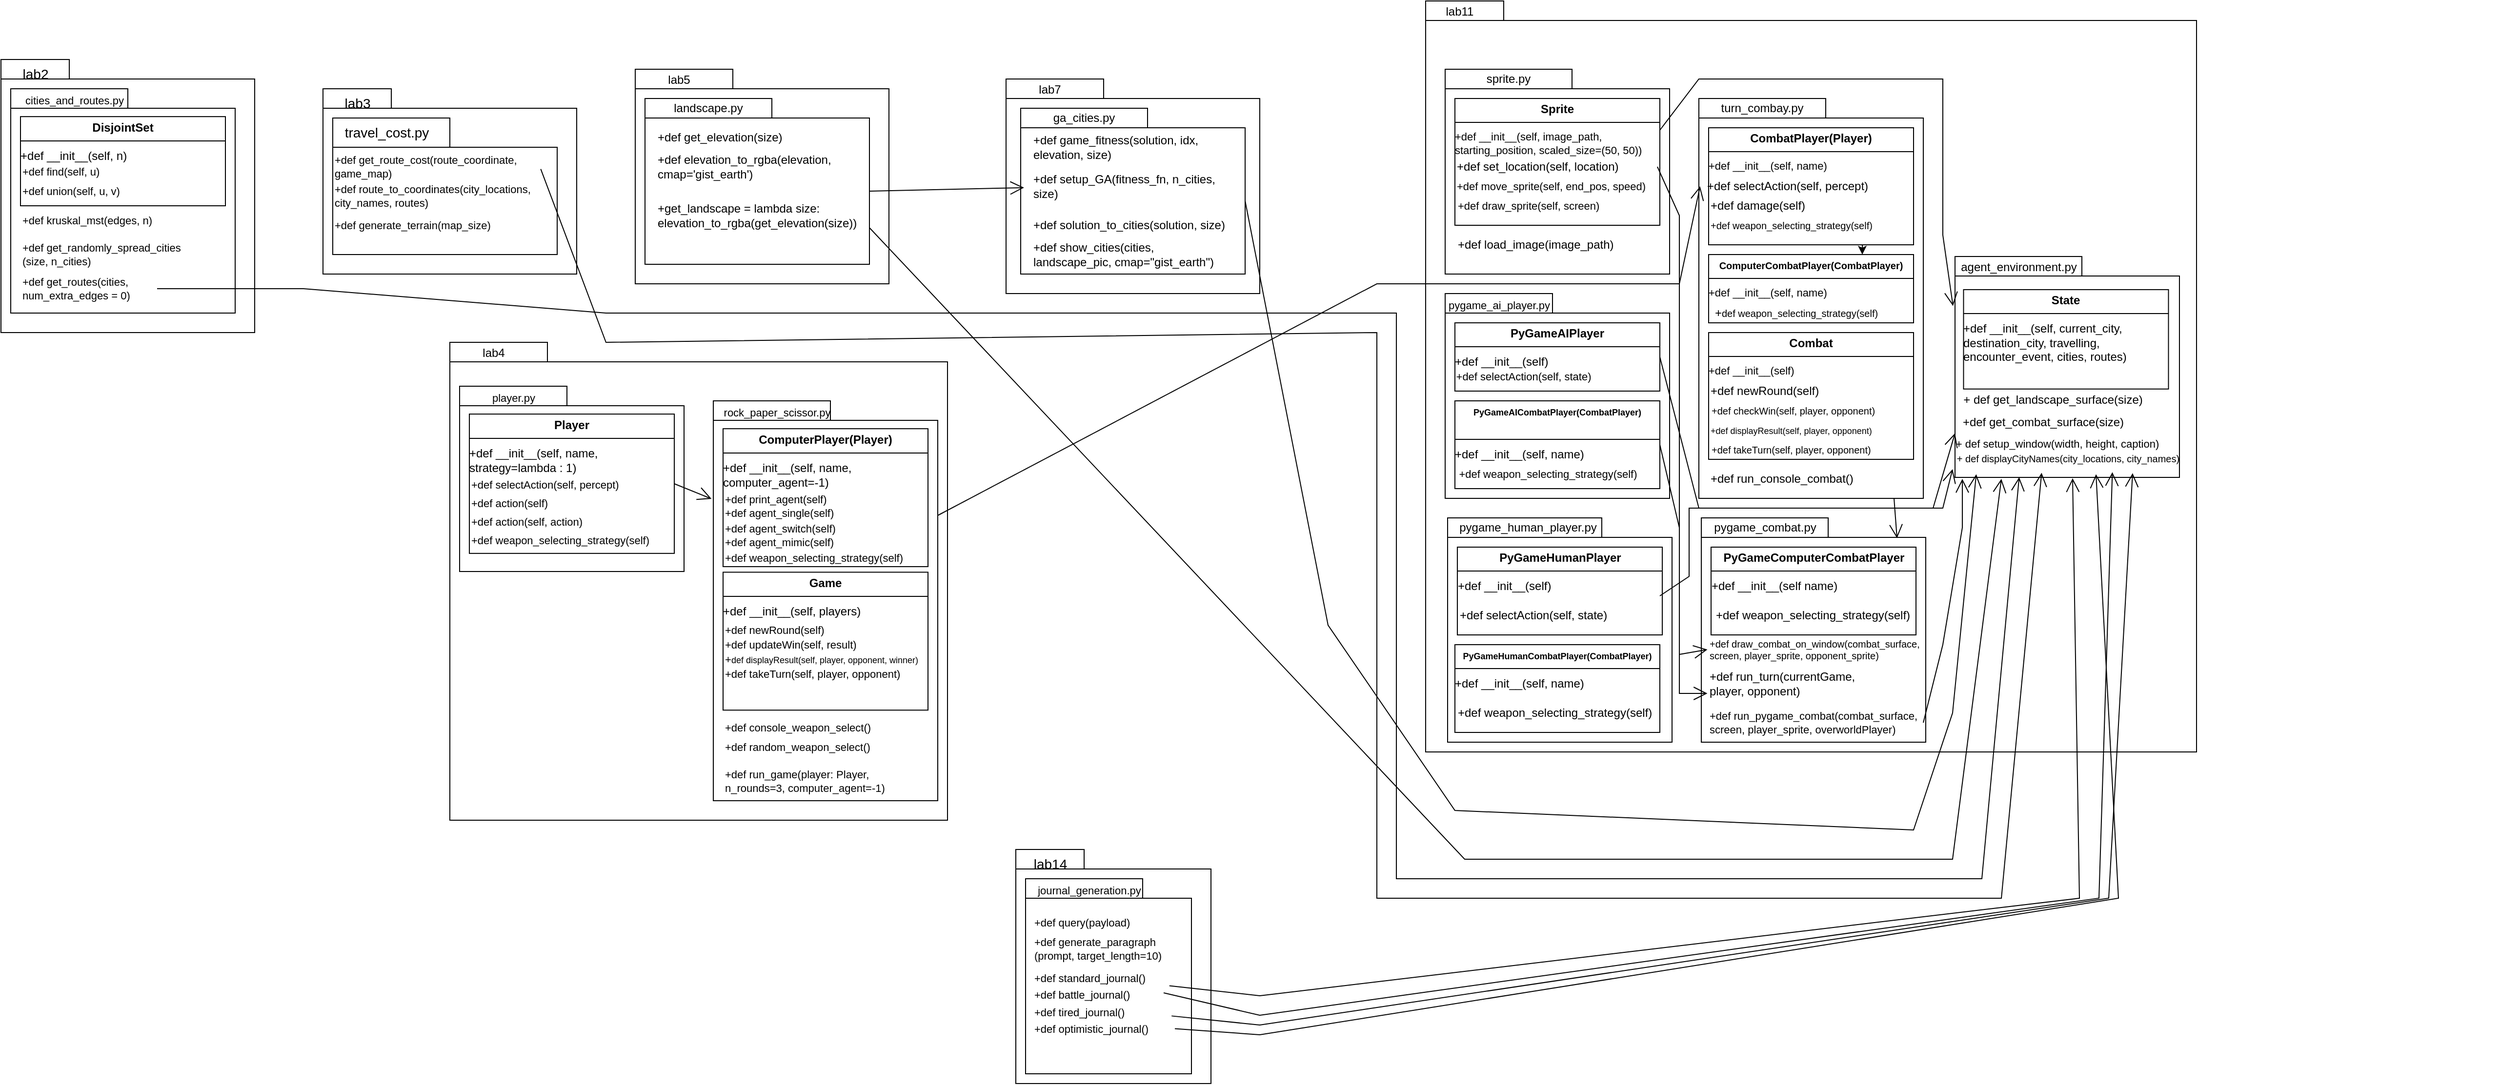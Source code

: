 <mxfile version="24.2.7" type="device">
  <diagram name="Page-1" id="Pq7JoGmmvYbmuzwW-NEc">
    <mxGraphModel dx="3042" dy="1775" grid="1" gridSize="10" guides="1" tooltips="1" connect="1" arrows="1" fold="1" page="1" pageScale="1" pageWidth="1400" pageHeight="850" background="none" math="0" shadow="0">
      <root>
        <mxCell id="0" />
        <mxCell id="1" parent="0" />
        <mxCell id="QbETPjDGimmRtafnQ3h--24" value="" style="shape=folder;fontStyle=1;spacingTop=10;tabWidth=100;tabHeight=20;tabPosition=left;html=1;whiteSpace=wrap;" parent="1" vertex="1">
          <mxGeometry x="180" y="-720" width="260" height="220" as="geometry" />
        </mxCell>
        <mxCell id="QbETPjDGimmRtafnQ3h--23" value="lab7" style="text;html=1;align=center;verticalAlign=middle;whiteSpace=wrap;rounded=0;labelBackgroundColor=none;" parent="1" vertex="1">
          <mxGeometry x="180" y="-720" width="90" height="22.647" as="geometry" />
        </mxCell>
        <mxCell id="MQrtHnw7HBdXNVvTiyRJ-1" value="" style="group;rounded=0;labelBackgroundColor=none;" parent="1" vertex="1" connectable="0">
          <mxGeometry x="195" y="-690" width="230" height="170" as="geometry" />
        </mxCell>
        <mxCell id="MQrtHnw7HBdXNVvTiyRJ-2" value="" style="shape=folder;fontStyle=0;spacingTop=10;tabWidth=130;tabHeight=20;tabPosition=left;html=1;whiteSpace=wrap;labelPosition=center;verticalLabelPosition=middle;align=center;verticalAlign=middle;horizontal=1;rounded=0;labelBackgroundColor=none;" parent="MQrtHnw7HBdXNVvTiyRJ-1" vertex="1">
          <mxGeometry width="230" height="170" as="geometry" />
        </mxCell>
        <mxCell id="MQrtHnw7HBdXNVvTiyRJ-3" value="ga_cities.py" style="text;html=1;align=center;verticalAlign=middle;whiteSpace=wrap;rounded=0;labelBackgroundColor=none;" parent="MQrtHnw7HBdXNVvTiyRJ-1" vertex="1">
          <mxGeometry x="20" width="90" height="20" as="geometry" />
        </mxCell>
        <mxCell id="MQrtHnw7HBdXNVvTiyRJ-4" value="+def game_fitness(solution, idx, elevation, size)" style="text;html=1;align=left;verticalAlign=middle;whiteSpace=wrap;rounded=0;labelBackgroundColor=none;" parent="MQrtHnw7HBdXNVvTiyRJ-1" vertex="1">
          <mxGeometry x="11.25" y="20" width="207.5" height="40" as="geometry" />
        </mxCell>
        <mxCell id="MQrtHnw7HBdXNVvTiyRJ-7" value="+def setup_GA(fitness_fn, n_cities, size)" style="text;html=1;align=left;verticalAlign=middle;whiteSpace=wrap;rounded=0;labelBackgroundColor=none;" parent="MQrtHnw7HBdXNVvTiyRJ-1" vertex="1">
          <mxGeometry x="11.25" y="60" width="207.5" height="40" as="geometry" />
        </mxCell>
        <mxCell id="MQrtHnw7HBdXNVvTiyRJ-8" value="+def solution_to_cities(solution, size)" style="text;html=1;align=left;verticalAlign=middle;whiteSpace=wrap;rounded=0;labelBackgroundColor=none;" parent="MQrtHnw7HBdXNVvTiyRJ-1" vertex="1">
          <mxGeometry x="11.25" y="100" width="207.5" height="40" as="geometry" />
        </mxCell>
        <mxCell id="MQrtHnw7HBdXNVvTiyRJ-9" value="+def show_cities(cities, landscape_pic, cmap=&quot;gist_earth&quot;)" style="text;html=1;align=left;verticalAlign=middle;whiteSpace=wrap;rounded=0;labelBackgroundColor=none;" parent="MQrtHnw7HBdXNVvTiyRJ-1" vertex="1">
          <mxGeometry x="11.25" y="130" width="207.5" height="40" as="geometry" />
        </mxCell>
        <mxCell id="QbETPjDGimmRtafnQ3h--4" value="" style="group" parent="1" vertex="1" connectable="0">
          <mxGeometry x="600" y="-800" width="1110" height="770" as="geometry" />
        </mxCell>
        <mxCell id="QbETPjDGimmRtafnQ3h--1" value="" style="shape=folder;fontStyle=1;spacingTop=10;tabWidth=80;tabHeight=20;tabPosition=left;html=1;whiteSpace=wrap;" parent="QbETPjDGimmRtafnQ3h--4" vertex="1">
          <mxGeometry x="10" width="790" height="770" as="geometry" />
        </mxCell>
        <mxCell id="QbETPjDGimmRtafnQ3h--2" value="lab11" style="text;html=1;align=center;verticalAlign=middle;whiteSpace=wrap;rounded=0;labelBackgroundColor=none;" parent="QbETPjDGimmRtafnQ3h--4" vertex="1">
          <mxGeometry width="90" height="22.647" as="geometry" />
        </mxCell>
        <mxCell id="68vm7HIRXwR0Qo9HQ-WT-5" value="" style="group;rounded=0;labelBackgroundColor=none;" parent="QbETPjDGimmRtafnQ3h--4" vertex="1" connectable="0">
          <mxGeometry x="540" y="261.996" width="252.5" height="226.471" as="geometry" />
        </mxCell>
        <mxCell id="Hhh66kB8SL7u1-UzRvsp-1" value="" style="shape=folder;fontStyle=0;spacingTop=10;tabWidth=130;tabHeight=20;tabPosition=left;html=1;whiteSpace=wrap;labelPosition=center;verticalLabelPosition=middle;align=center;verticalAlign=middle;horizontal=1;rounded=0;labelBackgroundColor=none;" parent="68vm7HIRXwR0Qo9HQ-WT-5" vertex="1">
          <mxGeometry x="12.5" width="230" height="226.471" as="geometry" />
        </mxCell>
        <mxCell id="Hhh66kB8SL7u1-UzRvsp-2" value="agent_environment.py" style="text;html=1;align=center;verticalAlign=middle;whiteSpace=wrap;rounded=0;labelBackgroundColor=none;" parent="68vm7HIRXwR0Qo9HQ-WT-5" vertex="1">
          <mxGeometry x="32.5" width="90" height="22.647" as="geometry" />
        </mxCell>
        <mxCell id="Hhh66kB8SL7u1-UzRvsp-4" value="+ def&amp;nbsp;get_landscape_surface(size)" style="text;html=1;align=center;verticalAlign=middle;whiteSpace=wrap;rounded=0;labelBackgroundColor=none;" parent="68vm7HIRXwR0Qo9HQ-WT-5" vertex="1">
          <mxGeometry x="12.5" y="135.882" width="200" height="22.647" as="geometry" />
        </mxCell>
        <mxCell id="Hhh66kB8SL7u1-UzRvsp-5" value="+def get_combat_surface(size)" style="text;html=1;align=center;verticalAlign=middle;whiteSpace=wrap;rounded=0;labelBackgroundColor=none;" parent="68vm7HIRXwR0Qo9HQ-WT-5" vertex="1">
          <mxGeometry x="12.5" y="158.529" width="180" height="22.647" as="geometry" />
        </mxCell>
        <mxCell id="Hhh66kB8SL7u1-UzRvsp-7" value="+&amp;nbsp;def setup_window(width, height, caption)" style="text;html=1;align=center;verticalAlign=middle;whiteSpace=wrap;rounded=0;fontSize=11;labelBackgroundColor=none;" parent="68vm7HIRXwR0Qo9HQ-WT-5" vertex="1">
          <mxGeometry y="181.176" width="235" height="22.647" as="geometry" />
        </mxCell>
        <mxCell id="68vm7HIRXwR0Qo9HQ-WT-1" value="+ def displayCityNames(city_locations, city_names)" style="text;html=1;align=center;verticalAlign=middle;resizable=0;points=[];autosize=1;strokeColor=none;fillColor=none;fontSize=10;rounded=0;labelBackgroundColor=none;" parent="68vm7HIRXwR0Qo9HQ-WT-5" vertex="1">
          <mxGeometry x="2.5" y="192.5" width="250" height="30" as="geometry" />
        </mxCell>
        <mxCell id="68vm7HIRXwR0Qo9HQ-WT-4" value="&lt;p style=&quot;margin:0px;margin-top:4px;text-align:center;&quot;&gt;&lt;b&gt;State&lt;/b&gt;&lt;/p&gt;&lt;hr size=&quot;1&quot; style=&quot;border-style:solid;&quot;&gt;&lt;div style=&quot;height:2px;&quot;&gt;&lt;/div&gt;&lt;div style=&quot;height:2px;&quot;&gt;&lt;div style=&quot;height:2px;&quot;&gt;+def __init__(self, current_city, destination_city, travelling, encounter_event, cities, routes)&lt;br&gt;&lt;/div&gt;&lt;/div&gt;" style="verticalAlign=top;align=left;overflow=fill;html=1;whiteSpace=wrap;rounded=0;labelBackgroundColor=none;" parent="68vm7HIRXwR0Qo9HQ-WT-5" vertex="1">
          <mxGeometry x="21.25" y="33.971" width="210" height="101.912" as="geometry" />
        </mxCell>
        <mxCell id="OdZiNTE_3nfjODVpwPW9-5" value="" style="group;rounded=0;labelBackgroundColor=none;" parent="QbETPjDGimmRtafnQ3h--4" vertex="1" connectable="0">
          <mxGeometry x="30" y="70" width="230" height="210" as="geometry" />
        </mxCell>
        <mxCell id="YKT-xSOGHmA6UiS2wImY-12" value="" style="shape=folder;fontStyle=0;spacingTop=10;tabWidth=130;tabHeight=20;tabPosition=left;html=1;whiteSpace=wrap;labelPosition=center;verticalLabelPosition=middle;align=center;verticalAlign=middle;horizontal=1;rounded=0;labelBackgroundColor=none;" parent="OdZiNTE_3nfjODVpwPW9-5" vertex="1">
          <mxGeometry width="230" height="210" as="geometry" />
        </mxCell>
        <mxCell id="YKT-xSOGHmA6UiS2wImY-13" value="sprite.py" style="text;html=1;align=center;verticalAlign=middle;whiteSpace=wrap;rounded=0;labelBackgroundColor=none;" parent="OdZiNTE_3nfjODVpwPW9-5" vertex="1">
          <mxGeometry x="20" width="90" height="20" as="geometry" />
        </mxCell>
        <mxCell id="YKT-xSOGHmA6UiS2wImY-14" value="&lt;p style=&quot;margin:0px;margin-top:4px;text-align:center;&quot;&gt;&lt;b&gt;Sprite&lt;/b&gt;&lt;/p&gt;&lt;hr size=&quot;1&quot; style=&quot;border-style:solid;&quot;&gt;&lt;div style=&quot;height:2px;&quot;&gt;&lt;/div&gt;&lt;div style=&quot;height:2px;&quot;&gt;&lt;div style=&quot;height: 2px; font-size: 11px;&quot;&gt;+def __init__(self, image_path, starting_position, scaled_size=(50, 50))&lt;br&gt;&lt;/div&gt;&lt;/div&gt;" style="verticalAlign=top;align=left;overflow=fill;html=1;whiteSpace=wrap;rounded=0;labelBackgroundColor=none;" parent="OdZiNTE_3nfjODVpwPW9-5" vertex="1">
          <mxGeometry x="10" y="30" width="210" height="130" as="geometry" />
        </mxCell>
        <mxCell id="YKT-xSOGHmA6UiS2wImY-15" value="+def set_location(self, location)" style="text;html=1;align=left;verticalAlign=middle;whiteSpace=wrap;rounded=0;labelBackgroundColor=none;" parent="OdZiNTE_3nfjODVpwPW9-5" vertex="1">
          <mxGeometry x="10" y="80" width="207.5" height="40" as="geometry" />
        </mxCell>
        <mxCell id="YKT-xSOGHmA6UiS2wImY-19" value="+def move_sprite(self, end_pos, speed)" style="text;html=1;align=left;verticalAlign=middle;whiteSpace=wrap;rounded=0;fontSize=11;labelBackgroundColor=none;" parent="OdZiNTE_3nfjODVpwPW9-5" vertex="1">
          <mxGeometry x="10" y="100" width="207.5" height="40" as="geometry" />
        </mxCell>
        <mxCell id="YKT-xSOGHmA6UiS2wImY-20" value="+def draw_sprite(self, screen)" style="text;html=1;align=left;verticalAlign=middle;whiteSpace=wrap;rounded=0;fontSize=11;labelBackgroundColor=none;" parent="OdZiNTE_3nfjODVpwPW9-5" vertex="1">
          <mxGeometry x="11.25" y="120" width="207.5" height="40" as="geometry" />
        </mxCell>
        <mxCell id="YKT-xSOGHmA6UiS2wImY-21" value="+def load_image(image_path)" style="text;html=1;align=left;verticalAlign=middle;whiteSpace=wrap;rounded=0;labelBackgroundColor=none;" parent="OdZiNTE_3nfjODVpwPW9-5" vertex="1">
          <mxGeometry x="11.25" y="160" width="180" height="40" as="geometry" />
        </mxCell>
        <mxCell id="QbETPjDGimmRtafnQ3h--8" value="" style="group" parent="QbETPjDGimmRtafnQ3h--4" vertex="1" connectable="0">
          <mxGeometry x="290" y="100" width="230" height="410" as="geometry" />
        </mxCell>
        <mxCell id="yil9f0SsrZP4bUt-b09F-1" value="" style="shape=folder;fontStyle=0;spacingTop=10;tabWidth=130;tabHeight=20;tabPosition=left;html=1;whiteSpace=wrap;labelPosition=center;verticalLabelPosition=middle;align=center;verticalAlign=middle;horizontal=1;rounded=0;labelBackgroundColor=none;" parent="QbETPjDGimmRtafnQ3h--8" vertex="1">
          <mxGeometry width="230" height="410" as="geometry" />
        </mxCell>
        <mxCell id="yil9f0SsrZP4bUt-b09F-2" value="turn_combay.py" style="text;html=1;align=center;verticalAlign=middle;whiteSpace=wrap;rounded=0;labelBackgroundColor=none;" parent="QbETPjDGimmRtafnQ3h--8" vertex="1">
          <mxGeometry x="20" width="90" height="20" as="geometry" />
        </mxCell>
        <mxCell id="yil9f0SsrZP4bUt-b09F-3" value="&lt;p style=&quot;margin:0px;margin-top:4px;text-align:center;&quot;&gt;&lt;b&gt;CombatPlayer(Player)&lt;/b&gt;&lt;/p&gt;&lt;hr size=&quot;1&quot; style=&quot;border-style:solid;&quot;&gt;&lt;div style=&quot;height:2px;&quot;&gt;&lt;/div&gt;&lt;div style=&quot;height:2px;&quot;&gt;&lt;div style=&quot;height: 2px; font-size: 11px;&quot;&gt;+def __init__(self, name)&lt;br&gt;&lt;/div&gt;&lt;/div&gt;" style="verticalAlign=top;align=left;overflow=fill;html=1;whiteSpace=wrap;rounded=0;labelBackgroundColor=none;" parent="QbETPjDGimmRtafnQ3h--8" vertex="1">
          <mxGeometry x="10" y="30" width="210" height="120" as="geometry" />
        </mxCell>
        <mxCell id="yil9f0SsrZP4bUt-b09F-9" value="+def selectAction(self, percept)" style="text;html=1;align=center;verticalAlign=middle;whiteSpace=wrap;rounded=0;labelBackgroundColor=none;" parent="QbETPjDGimmRtafnQ3h--8" vertex="1">
          <mxGeometry x="1.25" y="70" width="180" height="40" as="geometry" />
        </mxCell>
        <mxCell id="yil9f0SsrZP4bUt-b09F-10" value="+def damage(self)" style="text;html=1;align=left;verticalAlign=middle;whiteSpace=wrap;rounded=0;labelBackgroundColor=none;" parent="QbETPjDGimmRtafnQ3h--8" vertex="1">
          <mxGeometry x="10" y="90" width="180" height="40" as="geometry" />
        </mxCell>
        <mxCell id="OdZiNTE_3nfjODVpwPW9-68" value="" style="group;rounded=0;labelBackgroundColor=none;" parent="QbETPjDGimmRtafnQ3h--8" vertex="1" connectable="0">
          <mxGeometry x="10" y="240" width="210" height="140" as="geometry" />
        </mxCell>
        <mxCell id="OdZiNTE_3nfjODVpwPW9-67" value="" style="group;rounded=0;labelBackgroundColor=none;" parent="OdZiNTE_3nfjODVpwPW9-68" vertex="1" connectable="0">
          <mxGeometry width="210" height="140" as="geometry" />
        </mxCell>
        <mxCell id="yil9f0SsrZP4bUt-b09F-12" value="&lt;p style=&quot;margin:0px;margin-top:4px;text-align:center;&quot;&gt;&lt;b&gt;Combat&lt;/b&gt;&lt;/p&gt;&lt;hr size=&quot;1&quot; style=&quot;border-style:solid;&quot;&gt;&lt;div style=&quot;height:2px;&quot;&gt;&lt;/div&gt;&lt;div style=&quot;height:2px;&quot;&gt;&lt;div style=&quot;height: 2px; font-size: 11px;&quot;&gt;+def __init__(self)&lt;br&gt;&lt;/div&gt;&lt;/div&gt;" style="verticalAlign=top;align=left;overflow=fill;html=1;whiteSpace=wrap;rounded=0;labelBackgroundColor=none;" parent="OdZiNTE_3nfjODVpwPW9-67" vertex="1">
          <mxGeometry width="210" height="130" as="geometry" />
        </mxCell>
        <mxCell id="yil9f0SsrZP4bUt-b09F-13" value="+def newRound(self)" style="text;html=1;align=left;verticalAlign=middle;whiteSpace=wrap;rounded=0;labelBackgroundColor=none;" parent="OdZiNTE_3nfjODVpwPW9-67" vertex="1">
          <mxGeometry y="40" width="180" height="40" as="geometry" />
        </mxCell>
        <mxCell id="yil9f0SsrZP4bUt-b09F-15" value="&lt;font style=&quot;font-size: 9px;&quot;&gt;+def displayResult(self, player, opponent)&lt;/font&gt;" style="text;html=1;align=left;verticalAlign=middle;whiteSpace=wrap;rounded=0;labelBackgroundColor=none;" parent="OdZiNTE_3nfjODVpwPW9-67" vertex="1">
          <mxGeometry y="80" width="180" height="40" as="geometry" />
        </mxCell>
        <mxCell id="yil9f0SsrZP4bUt-b09F-16" value="&lt;font style=&quot;font-size: 10px;&quot;&gt;+def takeTurn(self, player, opponent)&lt;/font&gt;" style="text;html=1;align=left;verticalAlign=middle;whiteSpace=wrap;rounded=0;labelBackgroundColor=none;" parent="OdZiNTE_3nfjODVpwPW9-67" vertex="1">
          <mxGeometry x="1.25" y="100" width="180" height="40" as="geometry" />
        </mxCell>
        <mxCell id="yil9f0SsrZP4bUt-b09F-14" value="&lt;font style=&quot;font-size: 10px;&quot;&gt;+def checkWin(self, player, opponent)&lt;/font&gt;" style="text;html=1;align=left;verticalAlign=middle;whiteSpace=wrap;rounded=0;labelBackgroundColor=none;" parent="OdZiNTE_3nfjODVpwPW9-68" vertex="1">
          <mxGeometry x="1.25" y="60" width="180" height="40" as="geometry" />
        </mxCell>
        <mxCell id="yil9f0SsrZP4bUt-b09F-17" value="+def run_console_combat()" style="text;html=1;align=left;verticalAlign=middle;whiteSpace=wrap;rounded=0;labelBackgroundColor=none;" parent="QbETPjDGimmRtafnQ3h--8" vertex="1">
          <mxGeometry x="10" y="370" width="180" height="40" as="geometry" />
        </mxCell>
        <mxCell id="yil9f0SsrZP4bUt-b09F-11" value="&lt;font style=&quot;font-size: 10px;&quot;&gt;+def weapon_selecting_strategy(self)&lt;/font&gt;" style="text;html=1;align=left;verticalAlign=middle;whiteSpace=wrap;rounded=0;labelBackgroundColor=none;" parent="QbETPjDGimmRtafnQ3h--8" vertex="1">
          <mxGeometry x="10" y="110" width="180" height="40" as="geometry" />
        </mxCell>
        <mxCell id="OdZiNTE_3nfjODVpwPW9-69" value="&lt;p style=&quot;margin:0px;margin-top:4px;text-align:center;&quot;&gt;&lt;b&gt;&lt;font style=&quot;font-size: 10px;&quot;&gt;ComputerCombatPlayer(CombatPlayer)&lt;/font&gt;&lt;/b&gt;&lt;/p&gt;&lt;hr size=&quot;1&quot; style=&quot;border-style:solid;&quot;&gt;&lt;div style=&quot;height:2px;&quot;&gt;&lt;/div&gt;&lt;div style=&quot;height:2px;&quot;&gt;&lt;div style=&quot;height: 2px; font-size: 11px;&quot;&gt;+def __init__(self, name)&lt;br&gt;&lt;/div&gt;&lt;/div&gt;" style="verticalAlign=top;align=left;overflow=fill;html=1;whiteSpace=wrap;rounded=0;labelBackgroundColor=none;" parent="QbETPjDGimmRtafnQ3h--8" vertex="1">
          <mxGeometry x="10" y="160" width="210" height="70" as="geometry" />
        </mxCell>
        <mxCell id="OdZiNTE_3nfjODVpwPW9-70" value="+&lt;font style=&quot;font-size: 10px;&quot;&gt;def weapon_selecting_strategy(self)&lt;/font&gt;" style="text;html=1;align=center;verticalAlign=middle;whiteSpace=wrap;rounded=0;labelBackgroundColor=none;" parent="QbETPjDGimmRtafnQ3h--8" vertex="1">
          <mxGeometry x="10" y="200" width="180" height="40" as="geometry" />
        </mxCell>
        <mxCell id="OdZiNTE_3nfjODVpwPW9-72" style="edgeStyle=orthogonalEdgeStyle;rounded=0;orthogonalLoop=1;jettySize=auto;html=1;exitX=0.75;exitY=1;exitDx=0;exitDy=0;entryX=0.75;entryY=0;entryDx=0;entryDy=0;labelBackgroundColor=none;fontColor=default;" parent="QbETPjDGimmRtafnQ3h--8" source="yil9f0SsrZP4bUt-b09F-3" target="OdZiNTE_3nfjODVpwPW9-69" edge="1">
          <mxGeometry relative="1" as="geometry" />
        </mxCell>
        <mxCell id="QbETPjDGimmRtafnQ3h--52" value="" style="endArrow=open;endFill=1;endSize=12;html=1;rounded=0;exitX=1;exitY=0.25;exitDx=0;exitDy=0;entryX=-0.009;entryY=0.224;entryDx=0;entryDy=0;entryPerimeter=0;" parent="QbETPjDGimmRtafnQ3h--4" source="YKT-xSOGHmA6UiS2wImY-14" target="Hhh66kB8SL7u1-UzRvsp-1" edge="1">
          <mxGeometry width="160" relative="1" as="geometry">
            <mxPoint x="180" y="450" as="sourcePoint" />
            <mxPoint x="340" y="450" as="targetPoint" />
            <Array as="points">
              <mxPoint x="290" y="80" />
              <mxPoint x="540" y="80" />
              <mxPoint x="540" y="240" />
            </Array>
          </mxGeometry>
        </mxCell>
        <mxCell id="YKT-xSOGHmA6UiS2wImY-1" value="" style="group;rounded=0;labelBackgroundColor=none;" parent="1" vertex="1" connectable="0">
          <mxGeometry x="610" y="10" width="312.5" height="280" as="geometry" />
        </mxCell>
        <mxCell id="YKT-xSOGHmA6UiS2wImY-2" value="" style="shape=folder;fontStyle=0;spacingTop=10;tabWidth=158;tabHeight=20;tabPosition=left;html=1;whiteSpace=wrap;labelPosition=center;verticalLabelPosition=middle;align=center;verticalAlign=middle;horizontal=1;rounded=0;labelBackgroundColor=none;" parent="YKT-xSOGHmA6UiS2wImY-1" vertex="1">
          <mxGeometry x="22.5" y="-280" width="230" height="230" as="geometry" />
        </mxCell>
        <mxCell id="YKT-xSOGHmA6UiS2wImY-3" value="pygame_human_player.py" style="text;html=1;align=center;verticalAlign=middle;whiteSpace=wrap;rounded=0;labelBackgroundColor=none;" parent="YKT-xSOGHmA6UiS2wImY-1" vertex="1">
          <mxGeometry x="60" y="-280" width="90" height="20" as="geometry" />
        </mxCell>
        <mxCell id="YKT-xSOGHmA6UiS2wImY-4" value="&lt;p style=&quot;margin:0px;margin-top:4px;text-align:center;&quot;&gt;&lt;b&gt;PyGameHumanPlayer&lt;/b&gt;&lt;/p&gt;&lt;hr size=&quot;1&quot; style=&quot;border-style:solid;&quot;&gt;&lt;div style=&quot;height:2px;&quot;&gt;&lt;/div&gt;&lt;div style=&quot;height:2px;&quot;&gt;&lt;div style=&quot;height:2px;&quot;&gt;+def __init__(self)&lt;br&gt;&lt;/div&gt;&lt;/div&gt;" style="verticalAlign=top;align=left;overflow=fill;html=1;whiteSpace=wrap;rounded=0;labelBackgroundColor=none;" parent="YKT-xSOGHmA6UiS2wImY-1" vertex="1">
          <mxGeometry x="32.5" y="-250" width="210" height="90" as="geometry" />
        </mxCell>
        <mxCell id="YKT-xSOGHmA6UiS2wImY-5" value="+def selectAction(self, state)" style="text;html=1;align=left;verticalAlign=middle;whiteSpace=wrap;rounded=0;labelBackgroundColor=none;" parent="YKT-xSOGHmA6UiS2wImY-1" vertex="1">
          <mxGeometry x="32.5" y="-200" width="207.5" height="40" as="geometry" />
        </mxCell>
        <mxCell id="YKT-xSOGHmA6UiS2wImY-9" value="&lt;p style=&quot;margin:0px;margin-top:4px;text-align:center;&quot;&gt;&lt;b&gt;&lt;font style=&quot;font-size: 9px;&quot;&gt;PyGameHumanCombatPlayer(CombatPlayer)&lt;/font&gt;&lt;/b&gt;&lt;/p&gt;&lt;hr size=&quot;1&quot; style=&quot;border-style:solid;&quot;&gt;&lt;div style=&quot;height:2px;&quot;&gt;&lt;/div&gt;&lt;div style=&quot;height:2px;&quot;&gt;&lt;div style=&quot;height:2px;&quot;&gt;+def __init__(self, name)&lt;br&gt;&lt;/div&gt;&lt;/div&gt;" style="verticalAlign=top;align=left;overflow=fill;html=1;whiteSpace=wrap;rounded=0;labelBackgroundColor=none;" parent="YKT-xSOGHmA6UiS2wImY-1" vertex="1">
          <mxGeometry x="30" y="-150" width="210" height="90" as="geometry" />
        </mxCell>
        <mxCell id="YKT-xSOGHmA6UiS2wImY-10" value="+def weapon_selecting_strategy(self)" style="text;html=1;align=left;verticalAlign=middle;whiteSpace=wrap;rounded=0;labelBackgroundColor=none;" parent="YKT-xSOGHmA6UiS2wImY-1" vertex="1">
          <mxGeometry x="31.25" y="-100" width="207.5" height="40" as="geometry" />
        </mxCell>
        <mxCell id="68vm7HIRXwR0Qo9HQ-WT-29" value="" style="group;rounded=0;labelBackgroundColor=none;" parent="1" vertex="1" connectable="0">
          <mxGeometry x="620" y="-500" width="240" height="210" as="geometry" />
        </mxCell>
        <mxCell id="68vm7HIRXwR0Qo9HQ-WT-6" value="" style="shape=folder;fontStyle=1;spacingTop=10;tabWidth=110;tabHeight=20;tabPosition=left;html=1;whiteSpace=wrap;rounded=0;labelBackgroundColor=none;" parent="68vm7HIRXwR0Qo9HQ-WT-29" vertex="1">
          <mxGeometry x="10" width="230" height="210" as="geometry" />
        </mxCell>
        <mxCell id="68vm7HIRXwR0Qo9HQ-WT-7" value="pygame_ai_player.py" style="text;html=1;align=center;verticalAlign=middle;resizable=0;points=[];autosize=1;strokeColor=none;fillColor=none;fontSize=11;spacingBottom=6;rounded=0;labelBackgroundColor=none;" parent="68vm7HIRXwR0Qo9HQ-WT-29" vertex="1">
          <mxGeometry width="130" height="30" as="geometry" />
        </mxCell>
        <mxCell id="68vm7HIRXwR0Qo9HQ-WT-25" value="&lt;p style=&quot;margin:0px;margin-top:4px;text-align:center;&quot;&gt;&lt;b&gt;PyGameAIPlayer&lt;/b&gt;&lt;/p&gt;&lt;hr size=&quot;1&quot; style=&quot;border-style:solid;&quot;&gt;&lt;div style=&quot;height:2px;&quot;&gt;&lt;/div&gt;&lt;div style=&quot;height:2px;&quot;&gt;&lt;div style=&quot;height:2px;&quot;&gt;+def __init__(self)&lt;br&gt;&lt;/div&gt;&lt;div style=&quot;height:2px;&quot;&gt;&lt;br&gt;&lt;/div&gt;&lt;div style=&quot;height:2px;&quot;&gt;&lt;br&gt;&lt;/div&gt;&lt;/div&gt;" style="verticalAlign=top;align=left;overflow=fill;html=1;whiteSpace=wrap;rounded=0;labelBackgroundColor=none;" parent="68vm7HIRXwR0Qo9HQ-WT-29" vertex="1">
          <mxGeometry x="20" y="30" width="210" height="70" as="geometry" />
        </mxCell>
        <mxCell id="68vm7HIRXwR0Qo9HQ-WT-26" value="+def selectAction(self, state)" style="text;html=1;align=center;verticalAlign=middle;resizable=0;points=[];autosize=1;strokeColor=none;fillColor=none;fontSize=11;rounded=0;labelBackgroundColor=none;" parent="68vm7HIRXwR0Qo9HQ-WT-29" vertex="1">
          <mxGeometry x="10" y="70" width="160" height="30" as="geometry" />
        </mxCell>
        <mxCell id="68vm7HIRXwR0Qo9HQ-WT-27" value="&lt;p style=&quot;margin:0px;margin-top:4px;text-align:center;&quot;&gt;&lt;span style=&quot;font-size: 9px; font-weight: 700;&quot;&gt;PyGameAICombatPlayer(CombatPlayer)&lt;/span&gt;&lt;br&gt;&lt;/p&gt;&lt;div&gt;&lt;span style=&quot;font-size: 9px; font-weight: 700;&quot;&gt;&lt;br&gt;&lt;/span&gt;&lt;/div&gt;&lt;hr size=&quot;1&quot; style=&quot;border-style:solid;&quot;&gt;&lt;div style=&quot;height:2px;&quot;&gt;&lt;/div&gt;&lt;div style=&quot;height:2px;&quot;&gt;&lt;div style=&quot;height:2px;&quot;&gt;+def __init__(self, name)&lt;br&gt;&lt;/div&gt;&lt;div style=&quot;height:2px;&quot;&gt;&lt;br&gt;&lt;/div&gt;&lt;div style=&quot;height:2px;&quot;&gt;&lt;br&gt;&lt;/div&gt;&lt;/div&gt;" style="verticalAlign=top;align=left;overflow=fill;html=1;whiteSpace=wrap;rounded=0;labelBackgroundColor=none;" parent="68vm7HIRXwR0Qo9HQ-WT-29" vertex="1">
          <mxGeometry x="20" y="110" width="210" height="90" as="geometry" />
        </mxCell>
        <mxCell id="68vm7HIRXwR0Qo9HQ-WT-28" value="+def weapon_selecting_strategy(self)" style="text;html=1;align=center;verticalAlign=middle;resizable=0;points=[];autosize=1;strokeColor=none;fillColor=none;fontSize=11;rounded=0;labelBackgroundColor=none;" parent="68vm7HIRXwR0Qo9HQ-WT-29" vertex="1">
          <mxGeometry x="10" y="170" width="210" height="30" as="geometry" />
        </mxCell>
        <mxCell id="1zrA0KlwIeqC6EbYtCBU-1" value="" style="group;rounded=0;labelBackgroundColor=none;" parent="1" vertex="1" connectable="0">
          <mxGeometry x="880" y="-270" width="312.5" height="280" as="geometry" />
        </mxCell>
        <mxCell id="1zrA0KlwIeqC6EbYtCBU-2" value="" style="shape=folder;fontStyle=0;spacingTop=10;tabWidth=130;tabHeight=20;tabPosition=left;html=1;whiteSpace=wrap;labelPosition=center;verticalLabelPosition=middle;align=center;verticalAlign=middle;horizontal=1;rounded=0;labelBackgroundColor=none;" parent="1zrA0KlwIeqC6EbYtCBU-1" vertex="1">
          <mxGeometry x="12.5" width="230" height="230" as="geometry" />
        </mxCell>
        <mxCell id="1zrA0KlwIeqC6EbYtCBU-3" value="pygame_combat.py" style="text;html=1;align=center;verticalAlign=middle;whiteSpace=wrap;rounded=0;labelBackgroundColor=none;" parent="1zrA0KlwIeqC6EbYtCBU-1" vertex="1">
          <mxGeometry x="32.5" width="90" height="20" as="geometry" />
        </mxCell>
        <mxCell id="1zrA0KlwIeqC6EbYtCBU-8" value="&lt;p style=&quot;margin:0px;margin-top:4px;text-align:center;&quot;&gt;&lt;b&gt;PyGameComputerCombatPlayer&lt;/b&gt;&lt;/p&gt;&lt;hr size=&quot;1&quot; style=&quot;border-style:solid;&quot;&gt;&lt;div style=&quot;height:2px;&quot;&gt;&lt;/div&gt;&lt;div style=&quot;height:2px;&quot;&gt;&lt;div style=&quot;height:2px;&quot;&gt;+def __init__(self name)&lt;br&gt;&lt;/div&gt;&lt;/div&gt;" style="verticalAlign=top;align=left;overflow=fill;html=1;whiteSpace=wrap;rounded=0;labelBackgroundColor=none;" parent="1zrA0KlwIeqC6EbYtCBU-1" vertex="1">
          <mxGeometry x="22.5" y="30" width="210" height="90" as="geometry" />
        </mxCell>
        <mxCell id="1zrA0KlwIeqC6EbYtCBU-11" value="+def weapon_selecting_strategy(self)" style="text;html=1;align=center;verticalAlign=middle;whiteSpace=wrap;rounded=0;labelBackgroundColor=none;" parent="1zrA0KlwIeqC6EbYtCBU-1" vertex="1">
          <mxGeometry x="22.5" y="80" width="207.5" height="40" as="geometry" />
        </mxCell>
        <mxCell id="1zrA0KlwIeqC6EbYtCBU-12" value="+def draw_combat_on_window(combat_surface, screen, player_sprite, opponent_sprite)" style="text;html=1;align=left;verticalAlign=middle;whiteSpace=wrap;rounded=0;fontSize=10;labelBackgroundColor=none;" parent="1zrA0KlwIeqC6EbYtCBU-1" vertex="1">
          <mxGeometry x="18.75" y="100" width="217.5" height="70" as="geometry" />
        </mxCell>
        <mxCell id="1zrA0KlwIeqC6EbYtCBU-13" value="+def run_turn(currentGame, player, opponent)" style="text;html=1;align=left;verticalAlign=middle;whiteSpace=wrap;rounded=0;labelBackgroundColor=none;" parent="1zrA0KlwIeqC6EbYtCBU-1" vertex="1">
          <mxGeometry x="18.75" y="150" width="180" height="40" as="geometry" />
        </mxCell>
        <mxCell id="1zrA0KlwIeqC6EbYtCBU-14" value="+def run_pygame_combat(combat_surface, screen, player_sprite, overworldPlayer)" style="text;html=1;align=left;verticalAlign=middle;whiteSpace=wrap;rounded=0;fontSize=11;labelBackgroundColor=none;" parent="1zrA0KlwIeqC6EbYtCBU-1" vertex="1">
          <mxGeometry x="18.75" y="190" width="221.25" height="40" as="geometry" />
        </mxCell>
        <mxCell id="QbETPjDGimmRtafnQ3h--14" value="" style="shape=folder;fontStyle=1;spacingTop=10;tabWidth=100;tabHeight=20;tabPosition=left;html=1;whiteSpace=wrap;" parent="1" vertex="1">
          <mxGeometry x="-200" y="-730" width="260" height="220" as="geometry" />
        </mxCell>
        <mxCell id="QbETPjDGimmRtafnQ3h--15" value="lab5" style="text;html=1;align=center;verticalAlign=middle;whiteSpace=wrap;rounded=0;labelBackgroundColor=none;" parent="1" vertex="1">
          <mxGeometry x="-200" y="-730" width="90" height="22.647" as="geometry" />
        </mxCell>
        <mxCell id="OdZiNTE_3nfjODVpwPW9-25" value="" style="group;rounded=0;labelBackgroundColor=none;" parent="1" vertex="1" connectable="0">
          <mxGeometry x="-190" y="-700" width="230" height="170" as="geometry" />
        </mxCell>
        <mxCell id="OdZiNTE_3nfjODVpwPW9-15" value="" style="shape=folder;fontStyle=0;spacingTop=10;tabWidth=130;tabHeight=20;tabPosition=left;html=1;whiteSpace=wrap;labelPosition=center;verticalLabelPosition=middle;align=center;verticalAlign=middle;horizontal=1;rounded=0;labelBackgroundColor=none;" parent="OdZiNTE_3nfjODVpwPW9-25" vertex="1">
          <mxGeometry width="230" height="170" as="geometry" />
        </mxCell>
        <mxCell id="OdZiNTE_3nfjODVpwPW9-16" value="landscape.py" style="text;html=1;align=center;verticalAlign=middle;whiteSpace=wrap;rounded=0;labelBackgroundColor=none;" parent="OdZiNTE_3nfjODVpwPW9-25" vertex="1">
          <mxGeometry x="20" width="90" height="20" as="geometry" />
        </mxCell>
        <mxCell id="OdZiNTE_3nfjODVpwPW9-18" value="+def get_elevation(size)" style="text;html=1;align=left;verticalAlign=middle;whiteSpace=wrap;rounded=0;labelBackgroundColor=none;" parent="OdZiNTE_3nfjODVpwPW9-25" vertex="1">
          <mxGeometry x="11.25" y="20" width="207.5" height="40" as="geometry" />
        </mxCell>
        <mxCell id="OdZiNTE_3nfjODVpwPW9-22" value="+def elevation_to_rgba(elevation, cmap=&#39;gist_earth&#39;)" style="text;html=1;align=left;verticalAlign=middle;whiteSpace=wrap;rounded=0;labelBackgroundColor=none;" parent="OdZiNTE_3nfjODVpwPW9-25" vertex="1">
          <mxGeometry x="11.25" y="50" width="207.5" height="40" as="geometry" />
        </mxCell>
        <mxCell id="OdZiNTE_3nfjODVpwPW9-23" value="+get_landscape = lambda size: elevation_to_rgba(get_elevation(size))" style="text;html=1;align=left;verticalAlign=middle;whiteSpace=wrap;rounded=0;labelBackgroundColor=none;" parent="OdZiNTE_3nfjODVpwPW9-25" vertex="1">
          <mxGeometry x="11.25" y="100" width="207.5" height="40" as="geometry" />
        </mxCell>
        <mxCell id="QbETPjDGimmRtafnQ3h--27" value="" style="endArrow=open;endFill=1;endSize=12;html=1;rounded=0;exitX=0;exitY=0;exitDx=230;exitDy=95;exitPerimeter=0;entryX=0.015;entryY=0.479;entryDx=0;entryDy=0;entryPerimeter=0;" parent="1" source="OdZiNTE_3nfjODVpwPW9-15" target="MQrtHnw7HBdXNVvTiyRJ-2" edge="1">
          <mxGeometry width="160" relative="1" as="geometry">
            <mxPoint x="270" y="-340" as="sourcePoint" />
            <mxPoint x="430" y="-340" as="targetPoint" />
          </mxGeometry>
        </mxCell>
        <mxCell id="QbETPjDGimmRtafnQ3h--28" value="" style="endArrow=open;endFill=1;endSize=12;html=1;rounded=0;exitX=0;exitY=0;exitDx=230;exitDy=132.5;exitPerimeter=0;entryX=0.23;entryY=1.183;entryDx=0;entryDy=0;entryPerimeter=0;" parent="1" source="OdZiNTE_3nfjODVpwPW9-15" target="68vm7HIRXwR0Qo9HQ-WT-1" edge="1">
          <mxGeometry width="160" relative="1" as="geometry">
            <mxPoint x="112" y="-393" as="sourcePoint" />
            <mxPoint x="1200" y="80" as="targetPoint" />
            <Array as="points">
              <mxPoint x="650" y="80" />
              <mxPoint x="1150" y="80" />
            </Array>
          </mxGeometry>
        </mxCell>
        <mxCell id="QbETPjDGimmRtafnQ3h--29" value="" style="endArrow=open;endFill=1;endSize=12;html=1;rounded=0;exitX=0;exitY=0;exitDx=230;exitDy=95;exitPerimeter=0;entryX=0.127;entryY=1.026;entryDx=0;entryDy=0;entryPerimeter=0;" parent="1" source="MQrtHnw7HBdXNVvTiyRJ-2" target="68vm7HIRXwR0Qo9HQ-WT-1" edge="1">
          <mxGeometry width="160" relative="1" as="geometry">
            <mxPoint x="560" y="-310" as="sourcePoint" />
            <mxPoint x="1140" y="50" as="targetPoint" />
            <Array as="points">
              <mxPoint x="510" y="-160" />
              <mxPoint x="640" y="30" />
              <mxPoint x="1110" y="50" />
              <mxPoint x="1150" y="-70" />
            </Array>
          </mxGeometry>
        </mxCell>
        <mxCell id="QbETPjDGimmRtafnQ3h--30" value="" style="shape=folder;fontStyle=1;spacingTop=10;tabWidth=100;tabHeight=20;tabPosition=left;html=1;whiteSpace=wrap;" parent="1" vertex="1">
          <mxGeometry x="-390" y="-450" width="510" height="490" as="geometry" />
        </mxCell>
        <mxCell id="QbETPjDGimmRtafnQ3h--31" value="lab4" style="text;html=1;align=center;verticalAlign=middle;whiteSpace=wrap;rounded=0;labelBackgroundColor=none;" parent="1" vertex="1">
          <mxGeometry x="-390" y="-450" width="90" height="22.647" as="geometry" />
        </mxCell>
        <mxCell id="OdZiNTE_3nfjODVpwPW9-28" value="" style="group;rounded=0;labelBackgroundColor=none;" parent="1" vertex="1" connectable="0">
          <mxGeometry x="-390" y="-405" width="240" height="200" as="geometry" />
        </mxCell>
        <mxCell id="OdZiNTE_3nfjODVpwPW9-29" value="" style="shape=folder;fontStyle=1;spacingTop=10;tabWidth=110;tabHeight=20;tabPosition=left;html=1;whiteSpace=wrap;rounded=0;labelBackgroundColor=none;" parent="OdZiNTE_3nfjODVpwPW9-28" vertex="1">
          <mxGeometry x="10" width="230" height="190" as="geometry" />
        </mxCell>
        <mxCell id="OdZiNTE_3nfjODVpwPW9-30" value="player.py" style="text;html=1;align=center;verticalAlign=middle;resizable=0;points=[];autosize=1;strokeColor=none;fillColor=none;fontSize=11;spacingBottom=6;rounded=0;labelBackgroundColor=none;" parent="OdZiNTE_3nfjODVpwPW9-28" vertex="1">
          <mxGeometry x="30" width="70" height="30" as="geometry" />
        </mxCell>
        <mxCell id="OdZiNTE_3nfjODVpwPW9-31" value="&lt;p style=&quot;margin:0px;margin-top:4px;text-align:center;&quot;&gt;&lt;b&gt;Player&lt;/b&gt;&lt;/p&gt;&lt;hr size=&quot;1&quot; style=&quot;border-style:solid;&quot;&gt;&lt;div style=&quot;height:2px;&quot;&gt;&lt;/div&gt;&lt;div style=&quot;height:2px;&quot;&gt;&lt;div style=&quot;height:2px;&quot;&gt;+def __init__(self, name, strategy=lambda : 1)&lt;br&gt;&lt;/div&gt;&lt;div style=&quot;height:2px;&quot;&gt;&lt;br&gt;&lt;/div&gt;&lt;div style=&quot;height:2px;&quot;&gt;&lt;br&gt;&lt;/div&gt;&lt;/div&gt;" style="verticalAlign=top;align=left;overflow=fill;html=1;whiteSpace=wrap;rounded=0;labelBackgroundColor=none;" parent="OdZiNTE_3nfjODVpwPW9-28" vertex="1">
          <mxGeometry x="20" y="28.571" width="210" height="142.857" as="geometry" />
        </mxCell>
        <mxCell id="OdZiNTE_3nfjODVpwPW9-32" value="+def selectAction(self, percept)" style="text;html=1;align=left;verticalAlign=middle;resizable=0;points=[];autosize=1;strokeColor=none;fillColor=none;fontSize=11;rounded=0;labelBackgroundColor=none;" parent="OdZiNTE_3nfjODVpwPW9-28" vertex="1">
          <mxGeometry x="20" y="85.714" width="170" height="30" as="geometry" />
        </mxCell>
        <mxCell id="OdZiNTE_3nfjODVpwPW9-35" value="+def action(self)" style="text;html=1;align=left;verticalAlign=middle;resizable=0;points=[];autosize=1;strokeColor=none;fillColor=none;fontSize=11;rounded=0;labelBackgroundColor=none;" parent="OdZiNTE_3nfjODVpwPW9-28" vertex="1">
          <mxGeometry x="20" y="104.762" width="100" height="30" as="geometry" />
        </mxCell>
        <mxCell id="OdZiNTE_3nfjODVpwPW9-36" value="+def action(self, action)" style="text;html=1;align=left;verticalAlign=middle;resizable=0;points=[];autosize=1;strokeColor=none;fillColor=none;fontSize=11;rounded=0;labelBackgroundColor=none;" parent="OdZiNTE_3nfjODVpwPW9-28" vertex="1">
          <mxGeometry x="20" y="123.81" width="140" height="30" as="geometry" />
        </mxCell>
        <mxCell id="OdZiNTE_3nfjODVpwPW9-37" value="+def weapon_selecting_strategy(self)" style="text;html=1;align=left;verticalAlign=middle;resizable=0;points=[];autosize=1;strokeColor=none;fillColor=none;fontSize=11;rounded=0;labelBackgroundColor=none;" parent="OdZiNTE_3nfjODVpwPW9-28" vertex="1">
          <mxGeometry x="20" y="142.857" width="210" height="30" as="geometry" />
        </mxCell>
        <mxCell id="QbETPjDGimmRtafnQ3h--38" value="" style="group" parent="1" vertex="1" connectable="0">
          <mxGeometry x="-120" y="-390" width="230" height="410" as="geometry" />
        </mxCell>
        <mxCell id="OdZiNTE_3nfjODVpwPW9-39" value="" style="shape=folder;fontStyle=1;spacingTop=10;tabWidth=120;tabHeight=20;tabPosition=left;html=1;whiteSpace=wrap;rounded=0;labelBackgroundColor=none;" parent="QbETPjDGimmRtafnQ3h--38" vertex="1">
          <mxGeometry width="230" height="410" as="geometry" />
        </mxCell>
        <mxCell id="OdZiNTE_3nfjODVpwPW9-41" value="&lt;p style=&quot;margin:0px;margin-top:4px;text-align:center;&quot;&gt;&lt;b&gt;ComputerPlayer(Player)&lt;/b&gt;&lt;br&gt;&lt;/p&gt;&lt;hr size=&quot;1&quot; style=&quot;border-style:solid;&quot;&gt;&lt;div style=&quot;height:2px;&quot;&gt;&lt;/div&gt;&lt;div style=&quot;height:2px;&quot;&gt;&lt;div style=&quot;height:2px;&quot;&gt;+def __init__(self, name, computer_agent=-1)&lt;br&gt;&lt;/div&gt;&lt;div style=&quot;height:2px;&quot;&gt;&lt;br&gt;&lt;/div&gt;&lt;div style=&quot;height:2px;&quot;&gt;&lt;br&gt;&lt;/div&gt;&lt;/div&gt;" style="verticalAlign=top;align=left;overflow=fill;html=1;whiteSpace=wrap;rounded=0;labelBackgroundColor=none;" parent="QbETPjDGimmRtafnQ3h--38" vertex="1">
          <mxGeometry x="10" y="28.57" width="210" height="141.43" as="geometry" />
        </mxCell>
        <mxCell id="OdZiNTE_3nfjODVpwPW9-42" value="+def print_agent(self)" style="text;html=1;align=left;verticalAlign=middle;resizable=0;points=[];autosize=1;strokeColor=none;fillColor=none;fontSize=11;rounded=0;labelBackgroundColor=none;" parent="QbETPjDGimmRtafnQ3h--38" vertex="1">
          <mxGeometry x="10" y="85.714" width="130" height="30" as="geometry" />
        </mxCell>
        <mxCell id="OdZiNTE_3nfjODVpwPW9-46" value="+def agent_single(self)" style="text;html=1;align=left;verticalAlign=middle;resizable=0;points=[];autosize=1;strokeColor=none;fillColor=none;fontSize=11;rounded=0;labelBackgroundColor=none;" parent="QbETPjDGimmRtafnQ3h--38" vertex="1">
          <mxGeometry x="10" y="100.004" width="140" height="30" as="geometry" />
        </mxCell>
        <mxCell id="OdZiNTE_3nfjODVpwPW9-47" value="+def agent_switch(self)" style="text;html=1;align=left;verticalAlign=middle;resizable=0;points=[];autosize=1;strokeColor=none;fillColor=none;fontSize=11;rounded=0;labelBackgroundColor=none;" parent="QbETPjDGimmRtafnQ3h--38" vertex="1">
          <mxGeometry x="10" y="115.714" width="140" height="30" as="geometry" />
        </mxCell>
        <mxCell id="OdZiNTE_3nfjODVpwPW9-48" value="+def agent_mimic(self)" style="text;html=1;align=left;verticalAlign=middle;resizable=0;points=[];autosize=1;strokeColor=none;fillColor=none;fontSize=11;rounded=0;labelBackgroundColor=none;" parent="QbETPjDGimmRtafnQ3h--38" vertex="1">
          <mxGeometry x="10" y="130.004" width="140" height="30" as="geometry" />
        </mxCell>
        <mxCell id="OdZiNTE_3nfjODVpwPW9-49" value="+def weapon_selecting_strategy(self)" style="text;html=1;align=left;verticalAlign=middle;resizable=0;points=[];autosize=1;strokeColor=none;fillColor=none;fontSize=11;rounded=0;labelBackgroundColor=none;" parent="QbETPjDGimmRtafnQ3h--38" vertex="1">
          <mxGeometry x="10" y="145.714" width="210" height="30" as="geometry" />
        </mxCell>
        <mxCell id="OdZiNTE_3nfjODVpwPW9-50" value="&lt;p style=&quot;margin:0px;margin-top:4px;text-align:center;&quot;&gt;&lt;b&gt;Game&lt;/b&gt;&lt;br&gt;&lt;/p&gt;&lt;hr size=&quot;1&quot; style=&quot;border-style:solid;&quot;&gt;&lt;div style=&quot;height:2px;&quot;&gt;&lt;/div&gt;&lt;div style=&quot;height:2px;&quot;&gt;&lt;div style=&quot;height:2px;&quot;&gt;+def __init__(self, players)&lt;br&gt;&lt;/div&gt;&lt;div style=&quot;height:2px;&quot;&gt;&lt;br&gt;&lt;/div&gt;&lt;div style=&quot;height:2px;&quot;&gt;&lt;br&gt;&lt;/div&gt;&lt;/div&gt;" style="verticalAlign=top;align=left;overflow=fill;html=1;whiteSpace=wrap;rounded=0;labelBackgroundColor=none;" parent="QbETPjDGimmRtafnQ3h--38" vertex="1">
          <mxGeometry x="10" y="175.71" width="210" height="141.43" as="geometry" />
        </mxCell>
        <mxCell id="OdZiNTE_3nfjODVpwPW9-51" value="+def newRound(self)" style="text;html=1;align=left;verticalAlign=middle;resizable=0;points=[];autosize=1;strokeColor=none;fillColor=none;fontSize=11;rounded=0;labelBackgroundColor=none;" parent="QbETPjDGimmRtafnQ3h--38" vertex="1">
          <mxGeometry x="10" y="220" width="130" height="30" as="geometry" />
        </mxCell>
        <mxCell id="OdZiNTE_3nfjODVpwPW9-52" value="+def updateWin(self, result)" style="text;html=1;align=left;verticalAlign=middle;resizable=0;points=[];autosize=1;strokeColor=none;fillColor=none;fontSize=11;rounded=0;labelBackgroundColor=none;" parent="QbETPjDGimmRtafnQ3h--38" vertex="1">
          <mxGeometry x="10" y="235" width="160" height="30" as="geometry" />
        </mxCell>
        <mxCell id="OdZiNTE_3nfjODVpwPW9-53" value="+&lt;font style=&quot;font-size: 9px;&quot;&gt;def displayResult(self, player, opponent, winner)&lt;/font&gt;" style="text;html=1;align=left;verticalAlign=middle;resizable=0;points=[];autosize=1;strokeColor=none;fillColor=none;fontSize=11;rounded=0;labelBackgroundColor=none;" parent="QbETPjDGimmRtafnQ3h--38" vertex="1">
          <mxGeometry x="10" y="250" width="220" height="30" as="geometry" />
        </mxCell>
        <mxCell id="OdZiNTE_3nfjODVpwPW9-54" value="+def takeTurn(self, player, opponent)" style="text;html=1;align=left;verticalAlign=middle;resizable=0;points=[];autosize=1;strokeColor=none;fillColor=none;fontSize=11;rounded=0;labelBackgroundColor=none;" parent="QbETPjDGimmRtafnQ3h--38" vertex="1">
          <mxGeometry x="10" y="265" width="200" height="30" as="geometry" />
        </mxCell>
        <mxCell id="OdZiNTE_3nfjODVpwPW9-55" value="+def console_weapon_select()" style="text;html=1;align=left;verticalAlign=middle;resizable=0;points=[];autosize=1;strokeColor=none;fillColor=none;fontSize=11;rounded=0;labelBackgroundColor=none;" parent="QbETPjDGimmRtafnQ3h--38" vertex="1">
          <mxGeometry x="10" y="320" width="170" height="30" as="geometry" />
        </mxCell>
        <mxCell id="OdZiNTE_3nfjODVpwPW9-56" value="+def random_weapon_select()" style="text;html=1;align=left;verticalAlign=middle;resizable=0;points=[];autosize=1;strokeColor=none;fillColor=none;fontSize=11;rounded=0;labelBackgroundColor=none;" parent="QbETPjDGimmRtafnQ3h--38" vertex="1">
          <mxGeometry x="10" y="340" width="170" height="30" as="geometry" />
        </mxCell>
        <mxCell id="OdZiNTE_3nfjODVpwPW9-57" value="+def run_game(player: Player,&amp;nbsp;&lt;div&gt;n_rounds=3, computer_agent=-1)&lt;/div&gt;" style="text;html=1;align=left;verticalAlign=middle;resizable=0;points=[];autosize=1;strokeColor=none;fillColor=none;fontSize=11;rounded=0;labelBackgroundColor=none;" parent="QbETPjDGimmRtafnQ3h--38" vertex="1">
          <mxGeometry x="10" y="370" width="190" height="40" as="geometry" />
        </mxCell>
        <mxCell id="OdZiNTE_3nfjODVpwPW9-40" value="rock_paper_scissor.py" style="text;html=1;align=center;verticalAlign=middle;resizable=0;points=[];autosize=1;strokeColor=none;fillColor=none;fontSize=11;spacingBottom=6;rounded=0;labelBackgroundColor=none;" parent="QbETPjDGimmRtafnQ3h--38" vertex="1">
          <mxGeometry width="130" height="30" as="geometry" />
        </mxCell>
        <mxCell id="QbETPjDGimmRtafnQ3h--40" value="" style="endArrow=open;endFill=1;endSize=12;html=1;rounded=0;exitX=1;exitY=0.5;exitDx=0;exitDy=0;entryX=-0.008;entryY=0.245;entryDx=0;entryDy=0;entryPerimeter=0;" parent="1" source="OdZiNTE_3nfjODVpwPW9-31" target="OdZiNTE_3nfjODVpwPW9-39" edge="1">
          <mxGeometry width="160" relative="1" as="geometry">
            <mxPoint x="130" y="-170" as="sourcePoint" />
            <mxPoint x="290" y="-170" as="targetPoint" />
          </mxGeometry>
        </mxCell>
        <mxCell id="QbETPjDGimmRtafnQ3h--41" value="" style="endArrow=open;endFill=1;endSize=12;html=1;rounded=0;exitX=0;exitY=0;exitDx=230;exitDy=117.5;exitPerimeter=0;entryX=0;entryY=0.5;entryDx=0;entryDy=0;" parent="1" source="OdZiNTE_3nfjODVpwPW9-39" target="yil9f0SsrZP4bUt-b09F-9" edge="1">
          <mxGeometry width="160" relative="1" as="geometry">
            <mxPoint x="380" y="-290" as="sourcePoint" />
            <mxPoint x="880" y="-843.091" as="targetPoint" />
            <Array as="points">
              <mxPoint x="560" y="-510" />
              <mxPoint x="870" y="-510" />
            </Array>
          </mxGeometry>
        </mxCell>
        <mxCell id="QbETPjDGimmRtafnQ3h--46" value="" style="group" parent="1" vertex="1" connectable="0">
          <mxGeometry x="-850" y="-740" width="430" height="440" as="geometry" />
        </mxCell>
        <mxCell id="QbETPjDGimmRtafnQ3h--42" value="" style="shape=folder;fontStyle=1;spacingTop=10;tabWidth=70;tabHeight=20;tabPosition=left;html=1;whiteSpace=wrap;" parent="QbETPjDGimmRtafnQ3h--46" vertex="1">
          <mxGeometry width="260" height="280" as="geometry" />
        </mxCell>
        <mxCell id="QbETPjDGimmRtafnQ3h--44" value="lab2" style="text;html=1;align=center;verticalAlign=middle;resizable=0;points=[];autosize=1;strokeColor=none;fillColor=none;fontSize=14;" parent="QbETPjDGimmRtafnQ3h--46" vertex="1">
          <mxGeometry x="10" width="50" height="30" as="geometry" />
        </mxCell>
        <mxCell id="et9V5tiOqCv_ajqoCPvO-1" value="" style="group" parent="QbETPjDGimmRtafnQ3h--46" vertex="1" connectable="0">
          <mxGeometry x="10" y="30" width="270" height="410" as="geometry" />
        </mxCell>
        <mxCell id="et9V5tiOqCv_ajqoCPvO-22" value="" style="group" parent="et9V5tiOqCv_ajqoCPvO-1" vertex="1" connectable="0">
          <mxGeometry width="230" height="230" as="geometry" />
        </mxCell>
        <mxCell id="et9V5tiOqCv_ajqoCPvO-2" value="" style="shape=folder;fontStyle=1;spacingTop=10;tabWidth=120;tabHeight=20;tabPosition=left;html=1;whiteSpace=wrap;rounded=0;labelBackgroundColor=none;" parent="et9V5tiOqCv_ajqoCPvO-22" vertex="1">
          <mxGeometry width="230" height="230" as="geometry" />
        </mxCell>
        <mxCell id="et9V5tiOqCv_ajqoCPvO-3" value="&lt;p style=&quot;margin:0px;margin-top:4px;text-align:center;&quot;&gt;&lt;b&gt;DisjointSet&lt;/b&gt;&lt;/p&gt;&lt;hr size=&quot;1&quot; style=&quot;border-style:solid;&quot;&gt;&lt;div style=&quot;height:2px;&quot;&gt;&lt;/div&gt;&lt;div style=&quot;height:2px;&quot;&gt;&lt;div style=&quot;height:2px;&quot;&gt;+&lt;span style=&quot;background-color: initial;&quot;&gt;def __init__(self, n)&lt;/span&gt;&lt;/div&gt;&lt;/div&gt;" style="verticalAlign=top;align=left;overflow=fill;html=1;whiteSpace=wrap;rounded=0;labelBackgroundColor=none;" parent="et9V5tiOqCv_ajqoCPvO-22" vertex="1">
          <mxGeometry x="10" y="28.57" width="210" height="91.43" as="geometry" />
        </mxCell>
        <mxCell id="et9V5tiOqCv_ajqoCPvO-6" value="+def find(self, u)" style="text;html=1;align=left;verticalAlign=middle;resizable=0;points=[];autosize=1;strokeColor=none;fillColor=none;fontSize=11;rounded=0;labelBackgroundColor=none;" parent="et9V5tiOqCv_ajqoCPvO-22" vertex="1">
          <mxGeometry x="10" y="70.004" width="100" height="30" as="geometry" />
        </mxCell>
        <mxCell id="et9V5tiOqCv_ajqoCPvO-14" value="+def kruskal_mst(edges, n)" style="text;html=1;align=left;verticalAlign=middle;resizable=0;points=[];autosize=1;strokeColor=none;fillColor=none;fontSize=11;rounded=0;labelBackgroundColor=none;" parent="et9V5tiOqCv_ajqoCPvO-22" vertex="1">
          <mxGeometry x="10" y="120" width="160" height="30" as="geometry" />
        </mxCell>
        <mxCell id="et9V5tiOqCv_ajqoCPvO-17" value="cities_and_routes.py" style="text;html=1;align=center;verticalAlign=middle;resizable=0;points=[];autosize=1;strokeColor=none;fillColor=none;fontSize=11;spacingBottom=6;rounded=0;labelBackgroundColor=none;" parent="et9V5tiOqCv_ajqoCPvO-22" vertex="1">
          <mxGeometry x="5" width="120" height="30" as="geometry" />
        </mxCell>
        <mxCell id="et9V5tiOqCv_ajqoCPvO-18" value="+def union(self, u, v)" style="text;html=1;align=left;verticalAlign=middle;resizable=0;points=[];autosize=1;strokeColor=none;fillColor=none;fontSize=11;rounded=0;labelBackgroundColor=none;" parent="et9V5tiOqCv_ajqoCPvO-22" vertex="1">
          <mxGeometry x="10" y="90.004" width="120" height="30" as="geometry" />
        </mxCell>
        <mxCell id="et9V5tiOqCv_ajqoCPvO-20" value="+def get_randomly_spread_cities&lt;div&gt;(size, n_cities)&lt;/div&gt;" style="text;html=1;align=left;verticalAlign=middle;resizable=0;points=[];autosize=1;strokeColor=none;fillColor=none;fontSize=11;rounded=0;labelBackgroundColor=none;" parent="et9V5tiOqCv_ajqoCPvO-22" vertex="1">
          <mxGeometry x="10" y="150" width="190" height="40" as="geometry" />
        </mxCell>
        <mxCell id="et9V5tiOqCv_ajqoCPvO-21" value="+def get_routes(cities,&amp;nbsp;&lt;div&gt;num_extra_edges = 0)&lt;/div&gt;" style="text;html=1;align=left;verticalAlign=middle;resizable=0;points=[];autosize=1;strokeColor=none;fillColor=none;fontSize=11;rounded=0;labelBackgroundColor=none;" parent="et9V5tiOqCv_ajqoCPvO-22" vertex="1">
          <mxGeometry x="10" y="185" width="140" height="40" as="geometry" />
        </mxCell>
        <mxCell id="QbETPjDGimmRtafnQ3h--47" value="" style="group" parent="1" vertex="1" connectable="0">
          <mxGeometry x="-520" y="-710" width="430" height="380" as="geometry" />
        </mxCell>
        <mxCell id="QbETPjDGimmRtafnQ3h--43" value="" style="shape=folder;fontStyle=1;spacingTop=10;tabWidth=70;tabHeight=20;tabPosition=left;html=1;whiteSpace=wrap;" parent="QbETPjDGimmRtafnQ3h--47" vertex="1">
          <mxGeometry width="260" height="190" as="geometry" />
        </mxCell>
        <mxCell id="QbETPjDGimmRtafnQ3h--45" value="lab3" style="text;html=1;align=center;verticalAlign=middle;resizable=0;points=[];autosize=1;strokeColor=none;fillColor=none;fontSize=14;" parent="QbETPjDGimmRtafnQ3h--47" vertex="1">
          <mxGeometry x="10" width="50" height="30" as="geometry" />
        </mxCell>
        <mxCell id="et9V5tiOqCv_ajqoCPvO-24" value="" style="shape=folder;fontStyle=1;spacingTop=10;tabWidth=120;tabHeight=30;tabPosition=left;html=1;whiteSpace=wrap;rounded=0;labelBackgroundColor=none;" parent="QbETPjDGimmRtafnQ3h--47" vertex="1">
          <mxGeometry x="10" y="30" width="230" height="140" as="geometry" />
        </mxCell>
        <mxCell id="et9V5tiOqCv_ajqoCPvO-25" value="travel_cost.py" style="text;html=1;align=center;verticalAlign=middle;resizable=0;points=[];autosize=1;strokeColor=none;fillColor=none;fontSize=14;" parent="QbETPjDGimmRtafnQ3h--47" vertex="1">
          <mxGeometry x="10" y="30" width="110" height="30" as="geometry" />
        </mxCell>
        <mxCell id="et9V5tiOqCv_ajqoCPvO-23" value="+def get_route_cost(route_coordinate,&amp;nbsp;&lt;div&gt;game_map)&lt;/div&gt;" style="text;html=1;align=left;verticalAlign=middle;resizable=0;points=[];autosize=1;strokeColor=none;fillColor=none;fontSize=11;rounded=0;labelBackgroundColor=none;" parent="QbETPjDGimmRtafnQ3h--47" vertex="1">
          <mxGeometry x="10" y="60" width="210" height="40" as="geometry" />
        </mxCell>
        <mxCell id="et9V5tiOqCv_ajqoCPvO-26" value="+def route_to_coordinates(city_locations,&amp;nbsp;&lt;div&gt;city_names, routes)&lt;/div&gt;" style="text;html=1;align=left;verticalAlign=middle;resizable=0;points=[];autosize=1;strokeColor=none;fillColor=none;fontSize=11;rounded=0;labelBackgroundColor=none;" parent="QbETPjDGimmRtafnQ3h--47" vertex="1">
          <mxGeometry x="10" y="90" width="230" height="40" as="geometry" />
        </mxCell>
        <mxCell id="et9V5tiOqCv_ajqoCPvO-27" value="+def generate_terrain(map_size)" style="text;html=1;align=left;verticalAlign=middle;resizable=0;points=[];autosize=1;strokeColor=none;fillColor=none;fontSize=11;rounded=0;labelBackgroundColor=none;" parent="QbETPjDGimmRtafnQ3h--47" vertex="1">
          <mxGeometry x="10" y="125" width="180" height="30" as="geometry" />
        </mxCell>
        <mxCell id="QbETPjDGimmRtafnQ3h--48" value="" style="endArrow=open;endFill=1;endSize=12;html=1;rounded=0;exitX=1;exitY=0.5;exitDx=0;exitDy=0;entryX=0.07;entryY=1.183;entryDx=0;entryDy=0;entryPerimeter=0;" parent="1" source="1zrA0KlwIeqC6EbYtCBU-14" target="68vm7HIRXwR0Qo9HQ-WT-1" edge="1">
          <mxGeometry width="160" relative="1" as="geometry">
            <mxPoint x="990" y="-370" as="sourcePoint" />
            <mxPoint x="1140" y="-280" as="targetPoint" />
            <Array as="points">
              <mxPoint x="1140" y="-140" />
              <mxPoint x="1160" y="-260" />
            </Array>
          </mxGeometry>
        </mxCell>
        <mxCell id="QbETPjDGimmRtafnQ3h--49" value="" style="endArrow=open;endFill=1;endSize=12;html=1;rounded=0;exitX=1;exitY=0;exitDx=0;exitDy=0;" parent="1" source="YKT-xSOGHmA6UiS2wImY-5" edge="1">
          <mxGeometry width="160" relative="1" as="geometry">
            <mxPoint x="990" y="-370" as="sourcePoint" />
            <mxPoint x="1150" y="-320" as="targetPoint" />
            <Array as="points">
              <mxPoint x="880" y="-210" />
              <mxPoint x="880" y="-280" />
              <mxPoint x="1140" y="-280" />
            </Array>
          </mxGeometry>
        </mxCell>
        <mxCell id="QbETPjDGimmRtafnQ3h--51" value="" style="endArrow=open;endFill=1;endSize=12;html=1;rounded=0;exitX=1;exitY=0.5;exitDx=0;exitDy=0;entryX=0;entryY=1;entryDx=0;entryDy=0;" parent="1" source="68vm7HIRXwR0Qo9HQ-WT-25" target="Hhh66kB8SL7u1-UzRvsp-5" edge="1">
          <mxGeometry width="160" relative="1" as="geometry">
            <mxPoint x="780" y="-350" as="sourcePoint" />
            <mxPoint x="940" y="-350" as="targetPoint" />
            <Array as="points">
              <mxPoint x="890" y="-280" />
              <mxPoint x="1130" y="-280" />
            </Array>
          </mxGeometry>
        </mxCell>
        <mxCell id="QbETPjDGimmRtafnQ3h--53" value="" style="endArrow=open;endFill=1;endSize=12;html=1;rounded=0;exitX=1;exitY=0.5;exitDx=0;exitDy=0;entryX=0;entryY=0.5;entryDx=0;entryDy=0;" parent="1" source="68vm7HIRXwR0Qo9HQ-WT-27" target="1zrA0KlwIeqC6EbYtCBU-12" edge="1">
          <mxGeometry width="160" relative="1" as="geometry">
            <mxPoint x="990" y="-400" as="sourcePoint" />
            <mxPoint x="1150" y="-400" as="targetPoint" />
            <Array as="points">
              <mxPoint x="870" y="-260" />
              <mxPoint x="870" y="-130" />
            </Array>
          </mxGeometry>
        </mxCell>
        <mxCell id="QbETPjDGimmRtafnQ3h--54" value="" style="endArrow=open;endFill=1;endSize=12;html=1;rounded=0;entryX=0.872;entryY=0.091;entryDx=0;entryDy=0;entryPerimeter=0;" parent="1" target="1zrA0KlwIeqC6EbYtCBU-2" edge="1">
          <mxGeometry width="160" relative="1" as="geometry">
            <mxPoint x="1090" y="-290" as="sourcePoint" />
            <mxPoint x="1220" y="-340" as="targetPoint" />
          </mxGeometry>
        </mxCell>
        <mxCell id="QbETPjDGimmRtafnQ3h--55" value="" style="endArrow=open;endFill=1;endSize=12;html=1;rounded=0;exitX=1;exitY=0;exitDx=0;exitDy=0;entryX=0;entryY=0.75;entryDx=0;entryDy=0;" parent="1" source="YKT-xSOGHmA6UiS2wImY-19" target="1zrA0KlwIeqC6EbYtCBU-13" edge="1">
          <mxGeometry width="160" relative="1" as="geometry">
            <mxPoint x="1060" y="-340" as="sourcePoint" />
            <mxPoint x="1220" y="-340" as="targetPoint" />
            <Array as="points">
              <mxPoint x="870" y="-580" />
              <mxPoint x="870" y="-90" />
            </Array>
          </mxGeometry>
        </mxCell>
        <mxCell id="et9V5tiOqCv_ajqoCPvO-28" value="" style="endArrow=open;endFill=1;endSize=12;html=1;rounded=0;entryX=0.303;entryY=1.125;entryDx=0;entryDy=0;entryPerimeter=0;" parent="1" source="et9V5tiOqCv_ajqoCPvO-21" target="68vm7HIRXwR0Qo9HQ-WT-1" edge="1">
          <mxGeometry width="160" relative="1" as="geometry">
            <mxPoint x="-80" y="-280" as="sourcePoint" />
            <mxPoint x="1200" y="100" as="targetPoint" />
            <Array as="points">
              <mxPoint x="-540" y="-505" />
              <mxPoint x="-230" y="-480" />
              <mxPoint x="580" y="-480" />
              <mxPoint x="580" y="100" />
              <mxPoint x="1180" y="100" />
            </Array>
          </mxGeometry>
        </mxCell>
        <mxCell id="et9V5tiOqCv_ajqoCPvO-29" value="" style="endArrow=open;endFill=1;endSize=12;html=1;rounded=0;exitX=1.015;exitY=0.557;exitDx=0;exitDy=0;exitPerimeter=0;entryX=0.395;entryY=0.977;entryDx=0;entryDy=0;entryPerimeter=0;" parent="1" source="et9V5tiOqCv_ajqoCPvO-23" target="68vm7HIRXwR0Qo9HQ-WT-1" edge="1">
          <mxGeometry width="160" relative="1" as="geometry">
            <mxPoint x="-170" y="-440" as="sourcePoint" />
            <mxPoint x="1240" y="120" as="targetPoint" />
            <Array as="points">
              <mxPoint x="-230" y="-450" />
              <mxPoint x="560" y="-460" />
              <mxPoint x="560" y="120" />
              <mxPoint x="1200" y="120" />
            </Array>
          </mxGeometry>
        </mxCell>
        <mxCell id="6NXENMFyYUZW84qsXLUU-1" value="" style="shape=folder;fontStyle=1;spacingTop=10;tabWidth=70;tabHeight=20;tabPosition=left;html=1;whiteSpace=wrap;" parent="1" vertex="1">
          <mxGeometry x="190" y="70" width="200" height="240" as="geometry" />
        </mxCell>
        <mxCell id="6NXENMFyYUZW84qsXLUU-2" value="lab14" style="text;html=1;align=center;verticalAlign=middle;resizable=0;points=[];autosize=1;strokeColor=none;fillColor=none;fontSize=14;" parent="1" vertex="1">
          <mxGeometry x="195" y="70" width="60" height="30" as="geometry" />
        </mxCell>
        <mxCell id="6NXENMFyYUZW84qsXLUU-3" value="" style="group" parent="1" vertex="1" connectable="0">
          <mxGeometry x="200" y="100" width="170" height="200" as="geometry" />
        </mxCell>
        <mxCell id="6NXENMFyYUZW84qsXLUU-4" value="" style="shape=folder;fontStyle=1;spacingTop=10;tabWidth=120;tabHeight=20;tabPosition=left;html=1;whiteSpace=wrap;rounded=0;labelBackgroundColor=none;" parent="6NXENMFyYUZW84qsXLUU-3" vertex="1">
          <mxGeometry width="170" height="200" as="geometry" />
        </mxCell>
        <mxCell id="6NXENMFyYUZW84qsXLUU-8" value="journal_generation.py" style="text;html=1;align=center;verticalAlign=middle;resizable=0;points=[];autosize=1;strokeColor=none;fillColor=none;fontSize=11;spacingBottom=6;rounded=0;labelBackgroundColor=none;" parent="6NXENMFyYUZW84qsXLUU-3" vertex="1">
          <mxGeometry width="130" height="30" as="geometry" />
        </mxCell>
        <mxCell id="6NXENMFyYUZW84qsXLUU-11" value="+def query(payload)" style="text;html=1;align=left;verticalAlign=middle;resizable=0;points=[];autosize=1;strokeColor=none;fillColor=none;fontSize=11;rounded=0;labelBackgroundColor=none;" parent="6NXENMFyYUZW84qsXLUU-3" vertex="1">
          <mxGeometry x="7.391" y="30.435" width="120" height="30" as="geometry" />
        </mxCell>
        <mxCell id="6NXENMFyYUZW84qsXLUU-12" value="+def generate_paragraph&lt;div&gt;(prompt, target_length=10)&lt;/div&gt;" style="text;html=1;align=left;verticalAlign=middle;resizable=0;points=[];autosize=1;strokeColor=none;fillColor=none;fontSize=11;rounded=0;labelBackgroundColor=none;" parent="6NXENMFyYUZW84qsXLUU-3" vertex="1">
          <mxGeometry x="7.391" y="52.174" width="150" height="40" as="geometry" />
        </mxCell>
        <mxCell id="6NXENMFyYUZW84qsXLUU-13" value="+def standard_journal()" style="text;html=1;align=left;verticalAlign=middle;resizable=0;points=[];autosize=1;strokeColor=none;fillColor=none;fontSize=11;rounded=0;labelBackgroundColor=none;" parent="6NXENMFyYUZW84qsXLUU-3" vertex="1">
          <mxGeometry x="7.391" y="86.957" width="140" height="30" as="geometry" />
        </mxCell>
        <mxCell id="6NXENMFyYUZW84qsXLUU-20" value="+def battle_journal()" style="text;html=1;align=left;verticalAlign=middle;resizable=0;points=[];autosize=1;strokeColor=none;fillColor=none;fontSize=11;rounded=0;labelBackgroundColor=none;" parent="6NXENMFyYUZW84qsXLUU-3" vertex="1">
          <mxGeometry x="7.391" y="104.348" width="120" height="30" as="geometry" />
        </mxCell>
        <mxCell id="6NXENMFyYUZW84qsXLUU-21" value="+def tired_journal()" style="text;html=1;align=left;verticalAlign=middle;resizable=0;points=[];autosize=1;strokeColor=none;fillColor=none;fontSize=11;rounded=0;labelBackgroundColor=none;" parent="6NXENMFyYUZW84qsXLUU-3" vertex="1">
          <mxGeometry x="7.391" y="121.739" width="120" height="30" as="geometry" />
        </mxCell>
        <mxCell id="6NXENMFyYUZW84qsXLUU-22" value="+def optimistic_journal()" style="text;html=1;align=left;verticalAlign=middle;resizable=0;points=[];autosize=1;strokeColor=none;fillColor=none;fontSize=11;rounded=0;labelBackgroundColor=none;" parent="6NXENMFyYUZW84qsXLUU-3" vertex="1">
          <mxGeometry x="7.391" y="139.13" width="140" height="30" as="geometry" />
        </mxCell>
        <mxCell id="6NXENMFyYUZW84qsXLUU-23" value="" style="endArrow=open;endFill=1;endSize=12;html=1;rounded=0;entryX=0.685;entryY=0.954;entryDx=0;entryDy=0;entryPerimeter=0;" parent="1" source="6NXENMFyYUZW84qsXLUU-13" target="68vm7HIRXwR0Qo9HQ-WT-1" edge="1">
          <mxGeometry width="160" relative="1" as="geometry">
            <mxPoint x="310" y="190" as="sourcePoint" />
            <mxPoint x="600" y="210" as="targetPoint" />
            <Array as="points">
              <mxPoint x="440" y="240" />
              <mxPoint x="1300" y="120" />
            </Array>
          </mxGeometry>
        </mxCell>
        <mxCell id="6NXENMFyYUZW84qsXLUU-25" value="" style="endArrow=open;endFill=1;endSize=12;html=1;rounded=0;entryX=0.522;entryY=1.162;entryDx=0;entryDy=0;entryPerimeter=0;" parent="1" source="6NXENMFyYUZW84qsXLUU-13" target="68vm7HIRXwR0Qo9HQ-WT-1" edge="1">
          <mxGeometry width="160" relative="1" as="geometry">
            <mxPoint x="400" y="210" as="sourcePoint" />
            <mxPoint x="600" y="200" as="targetPoint" />
            <Array as="points">
              <mxPoint x="440" y="220" />
              <mxPoint x="1280" y="120" />
            </Array>
          </mxGeometry>
        </mxCell>
        <mxCell id="6NXENMFyYUZW84qsXLUU-26" value="" style="endArrow=open;endFill=1;endSize=12;html=1;rounded=0;exitX=1.016;exitY=0.052;exitDx=0;exitDy=0;exitPerimeter=0;entryX=0.768;entryY=0.989;entryDx=0;entryDy=0;entryPerimeter=0;" parent="1" source="6NXENMFyYUZW84qsXLUU-22" target="68vm7HIRXwR0Qo9HQ-WT-1" edge="1">
          <mxGeometry width="160" relative="1" as="geometry">
            <mxPoint x="400" y="210" as="sourcePoint" />
            <mxPoint x="600" y="230" as="targetPoint" />
            <Array as="points">
              <mxPoint x="440" y="250" />
              <mxPoint x="1310" y="120" />
            </Array>
          </mxGeometry>
        </mxCell>
        <mxCell id="6NXENMFyYUZW84qsXLUU-27" value="" style="endArrow=open;endFill=1;endSize=12;html=1;rounded=0;exitX=1.04;exitY=0.486;exitDx=0;exitDy=0;exitPerimeter=0;entryX=0.618;entryY=1.024;entryDx=0;entryDy=0;entryPerimeter=0;" parent="1" source="6NXENMFyYUZW84qsXLUU-22" target="68vm7HIRXwR0Qo9HQ-WT-1" edge="1">
          <mxGeometry width="160" relative="1" as="geometry">
            <mxPoint x="400" y="210" as="sourcePoint" />
            <mxPoint x="600" y="250" as="targetPoint" />
            <Array as="points">
              <mxPoint x="440" y="260" />
              <mxPoint x="1320" y="120" />
            </Array>
          </mxGeometry>
        </mxCell>
      </root>
    </mxGraphModel>
  </diagram>
</mxfile>
